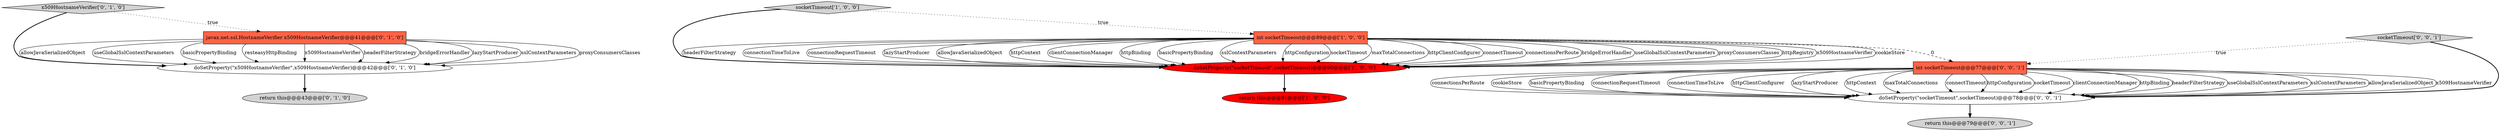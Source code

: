 digraph {
6 [style = filled, label = "doSetProperty(\"x509HostnameVerifier\",x509HostnameVerifier)@@@42@@@['0', '1', '0']", fillcolor = white, shape = ellipse image = "AAA0AAABBB2BBB"];
1 [style = filled, label = "return this@@@91@@@['1', '0', '0']", fillcolor = red, shape = ellipse image = "AAA1AAABBB1BBB"];
2 [style = filled, label = "doSetProperty(\"socketTimeout\",socketTimeout)@@@90@@@['1', '0', '0']", fillcolor = red, shape = ellipse image = "AAA1AAABBB1BBB"];
10 [style = filled, label = "int socketTimeout@@@77@@@['0', '0', '1']", fillcolor = tomato, shape = box image = "AAA0AAABBB3BBB"];
7 [style = filled, label = "return this@@@43@@@['0', '1', '0']", fillcolor = lightgray, shape = ellipse image = "AAA0AAABBB2BBB"];
11 [style = filled, label = "socketTimeout['0', '0', '1']", fillcolor = lightgray, shape = diamond image = "AAA0AAABBB3BBB"];
5 [style = filled, label = "javax.net.ssl.HostnameVerifier x509HostnameVerifier@@@41@@@['0', '1', '0']", fillcolor = tomato, shape = box image = "AAA0AAABBB2BBB"];
4 [style = filled, label = "x509HostnameVerifier['0', '1', '0']", fillcolor = lightgray, shape = diamond image = "AAA0AAABBB2BBB"];
3 [style = filled, label = "socketTimeout['1', '0', '0']", fillcolor = lightgray, shape = diamond image = "AAA0AAABBB1BBB"];
8 [style = filled, label = "doSetProperty(\"socketTimeout\",socketTimeout)@@@78@@@['0', '0', '1']", fillcolor = white, shape = ellipse image = "AAA0AAABBB3BBB"];
9 [style = filled, label = "return this@@@79@@@['0', '0', '1']", fillcolor = lightgray, shape = ellipse image = "AAA0AAABBB3BBB"];
0 [style = filled, label = "int socketTimeout@@@89@@@['1', '0', '0']", fillcolor = tomato, shape = box image = "AAA1AAABBB1BBB"];
0->2 [style = solid, label="headerFilterStrategy"];
10->8 [style = solid, label="connectionsPerRoute"];
4->5 [style = dotted, label="true"];
10->8 [style = solid, label="cookieStore"];
0->2 [style = solid, label="connectionTimeToLive"];
0->2 [style = solid, label="connectionRequestTimeout"];
5->6 [style = solid, label="allowJavaSerializedObject"];
5->6 [style = solid, label="useGlobalSslContextParameters"];
0->2 [style = solid, label="lazyStartProducer"];
4->6 [style = bold, label=""];
0->2 [style = solid, label="allowJavaSerializedObject"];
5->6 [style = solid, label="basicPropertyBinding"];
2->1 [style = bold, label=""];
11->10 [style = dotted, label="true"];
10->8 [style = solid, label="basicPropertyBinding"];
0->2 [style = solid, label="httpContext"];
0->2 [style = solid, label="clientConnectionManager"];
5->6 [style = solid, label="resteasyHttpBinding"];
0->2 [style = solid, label="httpBinding"];
5->6 [style = solid, label="x509HostnameVerifier"];
10->8 [style = solid, label="connectionRequestTimeout"];
10->8 [style = solid, label="connectionTimeToLive"];
10->8 [style = solid, label="httpClientConfigurer"];
10->8 [style = solid, label="lazyStartProducer"];
0->2 [style = solid, label="basicPropertyBinding"];
10->8 [style = solid, label="httpContext"];
10->8 [style = solid, label="maxTotalConnections"];
0->10 [style = dashed, label="0"];
0->2 [style = solid, label="sslContextParameters"];
0->2 [style = solid, label="httpConfiguration"];
10->8 [style = solid, label="connectTimeout"];
0->2 [style = solid, label="socketTimeout"];
0->2 [style = solid, label="maxTotalConnections"];
10->8 [style = solid, label="httpConfiguration"];
5->6 [style = solid, label="headerFilterStrategy"];
10->8 [style = solid, label="socketTimeout"];
3->2 [style = bold, label=""];
0->2 [style = solid, label="httpClientConfigurer"];
10->8 [style = solid, label="clientConnectionManager"];
0->2 [style = solid, label="connectTimeout"];
5->6 [style = solid, label="bridgeErrorHandler"];
10->8 [style = solid, label="httpBinding"];
8->9 [style = bold, label=""];
3->0 [style = dotted, label="true"];
0->2 [style = solid, label="connectionsPerRoute"];
10->8 [style = solid, label="headerFilterStrategy"];
0->2 [style = solid, label="bridgeErrorHandler"];
5->6 [style = solid, label="lazyStartProducer"];
11->8 [style = bold, label=""];
0->2 [style = solid, label="useGlobalSslContextParameters"];
0->2 [style = solid, label="proxyConsumersClasses"];
10->8 [style = solid, label="useGlobalSslContextParameters"];
10->8 [style = solid, label="sslContextParameters"];
6->7 [style = bold, label=""];
0->2 [style = solid, label="httpRegistry"];
0->2 [style = solid, label="x509HostnameVerifier"];
5->6 [style = solid, label="sslContextParameters"];
10->8 [style = solid, label="allowJavaSerializedObject"];
0->2 [style = solid, label="cookieStore"];
10->8 [style = solid, label="x509HostnameVerifier"];
5->6 [style = solid, label="proxyConsumersClasses"];
}
